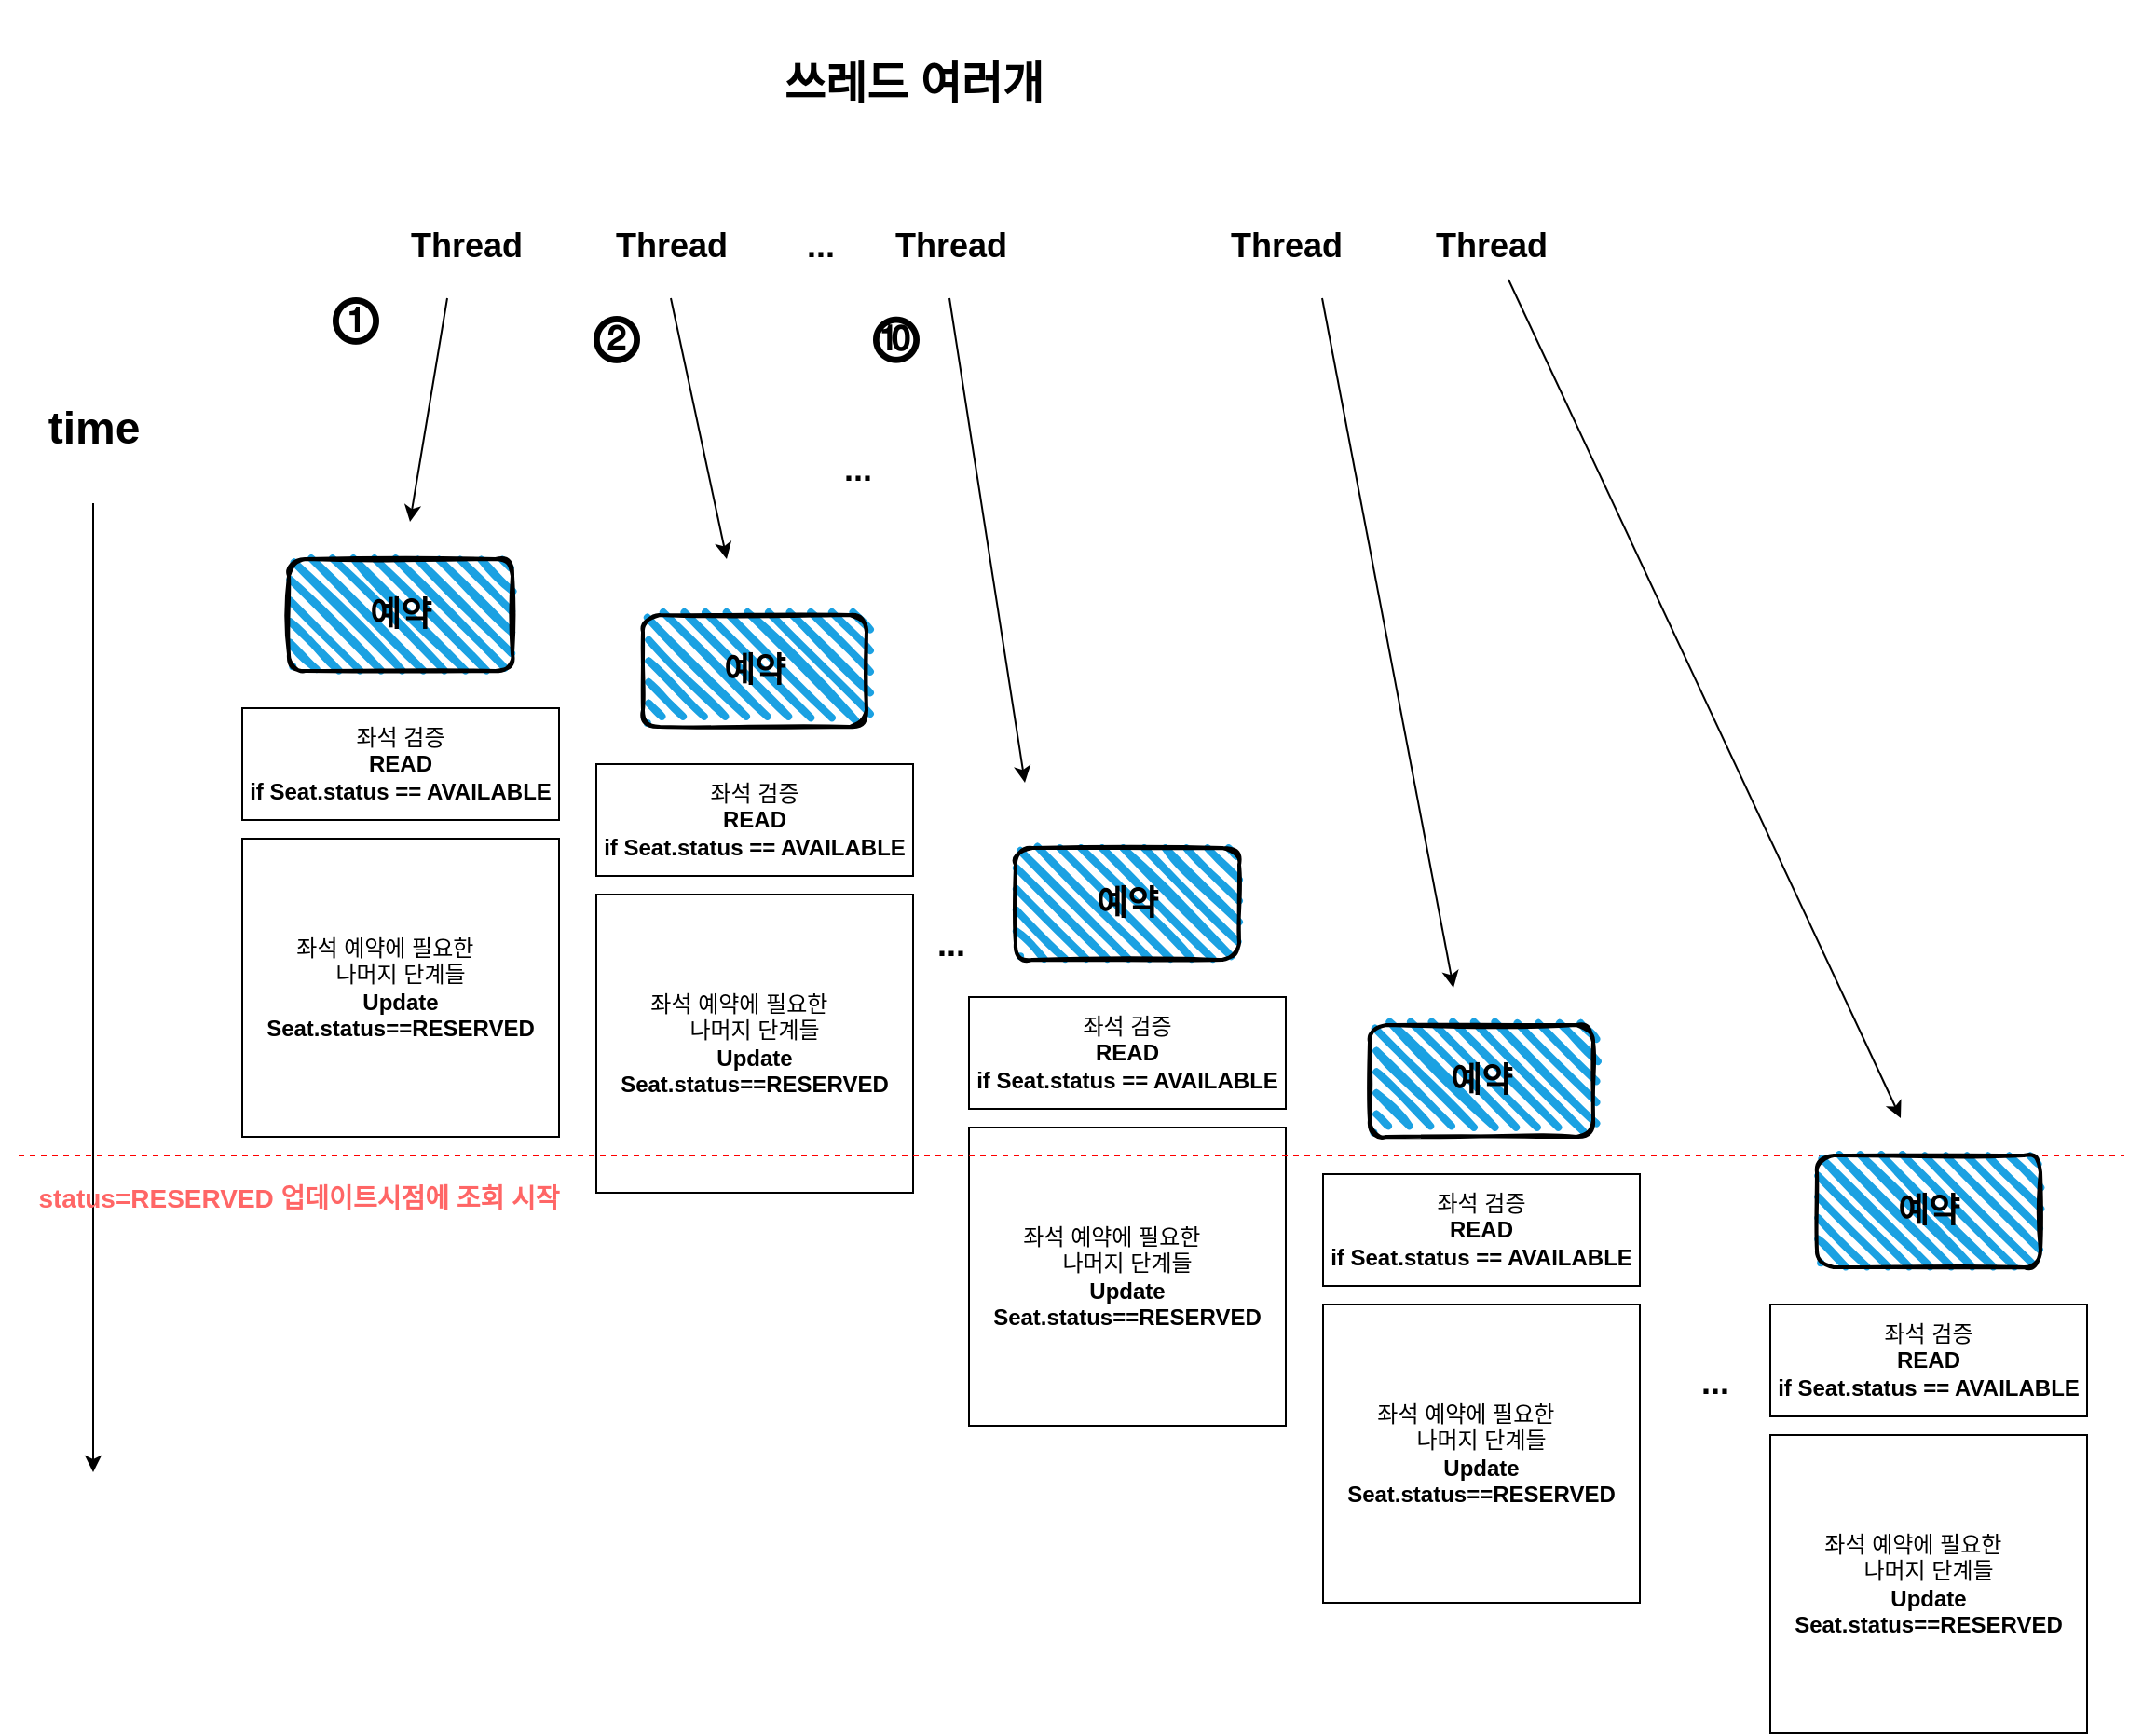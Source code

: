 <mxfile version="24.3.0" type="device">
  <diagram name="페이지-1" id="CLmB6OIrarcrola9oYju">
    <mxGraphModel dx="1306" dy="1097" grid="1" gridSize="10" guides="1" tooltips="1" connect="1" arrows="1" fold="1" page="1" pageScale="1" pageWidth="827" pageHeight="1169" math="0" shadow="0">
      <root>
        <mxCell id="0" />
        <mxCell id="1" parent="0" />
        <mxCell id="Tt1ge6A5vVKbFw_rHFms-16" value="쓰레드 여러개" style="text;strokeColor=none;fillColor=none;html=1;fontSize=24;fontStyle=1;verticalAlign=middle;align=center;" vertex="1" parent="1">
          <mxGeometry x="430" y="110" width="180" height="90" as="geometry" />
        </mxCell>
        <mxCell id="Tt1ge6A5vVKbFw_rHFms-17" value="&lt;font style=&quot;font-size: 18px;&quot;&gt;Thread&lt;/font&gt;" style="text;strokeColor=none;fillColor=none;html=1;fontSize=24;fontStyle=1;verticalAlign=middle;align=center;" vertex="1" parent="1">
          <mxGeometry x="230" y="220" width="100" height="40" as="geometry" />
        </mxCell>
        <mxCell id="Tt1ge6A5vVKbFw_rHFms-18" value="&lt;font style=&quot;font-size: 18px;&quot;&gt;Thread&lt;/font&gt;" style="text;strokeColor=none;fillColor=none;html=1;fontSize=24;fontStyle=1;verticalAlign=middle;align=center;" vertex="1" parent="1">
          <mxGeometry x="340" y="220" width="100" height="40" as="geometry" />
        </mxCell>
        <mxCell id="Tt1ge6A5vVKbFw_rHFms-19" value="&lt;font style=&quot;font-size: 18px;&quot;&gt;Thread&lt;/font&gt;" style="text;strokeColor=none;fillColor=none;html=1;fontSize=24;fontStyle=1;verticalAlign=middle;align=center;" vertex="1" parent="1">
          <mxGeometry x="490" y="220" width="100" height="40" as="geometry" />
        </mxCell>
        <mxCell id="Tt1ge6A5vVKbFw_rHFms-20" value="&lt;font style=&quot;font-size: 18px;&quot;&gt;...&lt;/font&gt;" style="text;strokeColor=none;fillColor=none;html=1;fontSize=24;fontStyle=1;verticalAlign=middle;align=center;" vertex="1" parent="1">
          <mxGeometry x="420" y="220" width="100" height="40" as="geometry" />
        </mxCell>
        <mxCell id="Tt1ge6A5vVKbFw_rHFms-21" value="&lt;font style=&quot;font-size: 18px;&quot;&gt;Thread&lt;/font&gt;" style="text;strokeColor=none;fillColor=none;html=1;fontSize=24;fontStyle=1;verticalAlign=middle;align=center;" vertex="1" parent="1">
          <mxGeometry x="670" y="220" width="100" height="40" as="geometry" />
        </mxCell>
        <mxCell id="Tt1ge6A5vVKbFw_rHFms-22" value="&lt;font style=&quot;font-size: 18px;&quot;&gt;Thread&lt;/font&gt;" style="text;strokeColor=none;fillColor=none;html=1;fontSize=24;fontStyle=1;verticalAlign=middle;align=center;" vertex="1" parent="1">
          <mxGeometry x="780" y="220" width="100" height="40" as="geometry" />
        </mxCell>
        <mxCell id="Tt1ge6A5vVKbFw_rHFms-24" value="" style="endArrow=classic;html=1;rounded=0;" edge="1" parent="1">
          <mxGeometry width="50" height="50" relative="1" as="geometry">
            <mxPoint x="270" y="270" as="sourcePoint" />
            <mxPoint x="250" y="390" as="targetPoint" />
          </mxGeometry>
        </mxCell>
        <mxCell id="Tt1ge6A5vVKbFw_rHFms-25" value="" style="endArrow=classic;html=1;rounded=0;" edge="1" parent="1">
          <mxGeometry width="50" height="50" relative="1" as="geometry">
            <mxPoint x="390" y="270" as="sourcePoint" />
            <mxPoint x="420" y="410" as="targetPoint" />
          </mxGeometry>
        </mxCell>
        <mxCell id="Tt1ge6A5vVKbFw_rHFms-26" value="" style="endArrow=classic;html=1;rounded=0;" edge="1" parent="1">
          <mxGeometry width="50" height="50" relative="1" as="geometry">
            <mxPoint x="539.5" y="270" as="sourcePoint" />
            <mxPoint x="580" y="530" as="targetPoint" />
          </mxGeometry>
        </mxCell>
        <mxCell id="Tt1ge6A5vVKbFw_rHFms-27" value="⓵" style="text;strokeColor=none;fillColor=none;html=1;fontSize=24;fontStyle=1;verticalAlign=middle;align=center;" vertex="1" parent="1">
          <mxGeometry x="200" y="260" width="40" height="40" as="geometry" />
        </mxCell>
        <mxCell id="Tt1ge6A5vVKbFw_rHFms-28" value="⓶" style="text;strokeColor=none;fillColor=none;html=1;fontSize=24;fontStyle=1;verticalAlign=middle;align=center;" vertex="1" parent="1">
          <mxGeometry x="340" y="270" width="40" height="40" as="geometry" />
        </mxCell>
        <mxCell id="Tt1ge6A5vVKbFw_rHFms-29" value="⓾" style="text;strokeColor=none;fillColor=none;html=1;fontSize=24;fontStyle=1;verticalAlign=middle;align=center;" vertex="1" parent="1">
          <mxGeometry x="490" y="270" width="40" height="40" as="geometry" />
        </mxCell>
        <mxCell id="Tt1ge6A5vVKbFw_rHFms-34" value="&lt;font style=&quot;font-size: 18px;&quot;&gt;...&lt;/font&gt;" style="text;strokeColor=none;fillColor=none;html=1;fontSize=24;fontStyle=1;verticalAlign=middle;align=center;" vertex="1" parent="1">
          <mxGeometry x="420" y="565" width="100" height="40" as="geometry" />
        </mxCell>
        <mxCell id="Tt1ge6A5vVKbFw_rHFms-35" value="" style="group" vertex="1" connectable="0" parent="1">
          <mxGeometry x="160" y="410" width="170" height="310" as="geometry" />
        </mxCell>
        <mxCell id="Tt1ge6A5vVKbFw_rHFms-11" value="&lt;font style=&quot;font-size: 18px;&quot;&gt;&lt;b&gt;예약&lt;/b&gt;&lt;/font&gt;" style="rounded=1;whiteSpace=wrap;html=1;strokeWidth=2;fillWeight=4;hachureGap=8;hachureAngle=45;fillColor=#1ba1e2;sketch=1;" vertex="1" parent="Tt1ge6A5vVKbFw_rHFms-35">
          <mxGeometry x="25" width="120" height="60" as="geometry" />
        </mxCell>
        <mxCell id="Tt1ge6A5vVKbFw_rHFms-30" value="" style="group" vertex="1" connectable="0" parent="Tt1ge6A5vVKbFw_rHFms-35">
          <mxGeometry y="80" width="170" height="230" as="geometry" />
        </mxCell>
        <mxCell id="Tt1ge6A5vVKbFw_rHFms-31" value="좌석 검증&lt;div&gt;&lt;b&gt;READ&lt;/b&gt;&lt;/div&gt;&lt;div&gt;&lt;b&gt;if Seat.status == AVAILABLE&lt;/b&gt;&lt;/div&gt;" style="rounded=0;whiteSpace=wrap;html=1;" vertex="1" parent="Tt1ge6A5vVKbFw_rHFms-30">
          <mxGeometry width="170" height="60" as="geometry" />
        </mxCell>
        <mxCell id="Tt1ge6A5vVKbFw_rHFms-32" value="좌석 예약에 필요한&amp;nbsp; &amp;nbsp; &amp;nbsp;&lt;div&gt;나머지 단계들&lt;div&gt;&lt;b&gt;Update&lt;/b&gt;&lt;/div&gt;&lt;div&gt;&lt;b&gt;Seat.status==RESERVED&lt;/b&gt;&lt;/div&gt;&lt;/div&gt;" style="rounded=0;whiteSpace=wrap;html=1;" vertex="1" parent="Tt1ge6A5vVKbFw_rHFms-30">
          <mxGeometry y="70" width="170" height="160" as="geometry" />
        </mxCell>
        <mxCell id="Tt1ge6A5vVKbFw_rHFms-36" value="" style="endArrow=classic;html=1;rounded=0;" edge="1" parent="1">
          <mxGeometry width="50" height="50" relative="1" as="geometry">
            <mxPoint x="80" y="380" as="sourcePoint" />
            <mxPoint x="80" y="900" as="targetPoint" />
          </mxGeometry>
        </mxCell>
        <mxCell id="Tt1ge6A5vVKbFw_rHFms-38" value="time" style="text;strokeColor=none;fillColor=none;html=1;fontSize=24;fontStyle=1;verticalAlign=middle;align=center;" vertex="1" parent="1">
          <mxGeometry x="30" y="320" width="100" height="40" as="geometry" />
        </mxCell>
        <mxCell id="Tt1ge6A5vVKbFw_rHFms-40" value="&lt;font color=&quot;#ff6666&quot; style=&quot;font-size: 14px;&quot;&gt;status=RESERVED 업데이트시점에 조회 시작&lt;/font&gt;" style="text;strokeColor=none;fillColor=none;html=1;fontSize=24;fontStyle=1;verticalAlign=middle;align=center;" vertex="1" parent="1">
          <mxGeometry x="140" y="730" width="100" height="40" as="geometry" />
        </mxCell>
        <mxCell id="Tt1ge6A5vVKbFw_rHFms-43" value="" style="group" vertex="1" connectable="0" parent="1">
          <mxGeometry x="350" y="440" width="170" height="310" as="geometry" />
        </mxCell>
        <mxCell id="Tt1ge6A5vVKbFw_rHFms-44" value="&lt;font style=&quot;font-size: 18px;&quot;&gt;&lt;b&gt;예약&lt;/b&gt;&lt;/font&gt;" style="rounded=1;whiteSpace=wrap;html=1;strokeWidth=2;fillWeight=4;hachureGap=8;hachureAngle=45;fillColor=#1ba1e2;sketch=1;" vertex="1" parent="Tt1ge6A5vVKbFw_rHFms-43">
          <mxGeometry x="25" width="120" height="60" as="geometry" />
        </mxCell>
        <mxCell id="Tt1ge6A5vVKbFw_rHFms-45" value="" style="group" vertex="1" connectable="0" parent="Tt1ge6A5vVKbFw_rHFms-43">
          <mxGeometry y="80" width="170" height="230" as="geometry" />
        </mxCell>
        <mxCell id="Tt1ge6A5vVKbFw_rHFms-46" value="좌석 검증&lt;div&gt;&lt;b&gt;READ&lt;/b&gt;&lt;/div&gt;&lt;div&gt;&lt;b&gt;if Seat.status == AVAILABLE&lt;/b&gt;&lt;/div&gt;" style="rounded=0;whiteSpace=wrap;html=1;" vertex="1" parent="Tt1ge6A5vVKbFw_rHFms-45">
          <mxGeometry width="170" height="60" as="geometry" />
        </mxCell>
        <mxCell id="Tt1ge6A5vVKbFw_rHFms-47" value="좌석 예약에 필요한&amp;nbsp; &amp;nbsp; &amp;nbsp;&lt;div&gt;나머지 단계들&lt;div&gt;&lt;b&gt;Update&lt;/b&gt;&lt;/div&gt;&lt;div&gt;&lt;b&gt;Seat.status==RESERVED&lt;/b&gt;&lt;/div&gt;&lt;/div&gt;" style="rounded=0;whiteSpace=wrap;html=1;" vertex="1" parent="Tt1ge6A5vVKbFw_rHFms-45">
          <mxGeometry y="70" width="170" height="160" as="geometry" />
        </mxCell>
        <mxCell id="Tt1ge6A5vVKbFw_rHFms-48" value="" style="group" vertex="1" connectable="0" parent="1">
          <mxGeometry x="550" y="565" width="170" height="310" as="geometry" />
        </mxCell>
        <mxCell id="Tt1ge6A5vVKbFw_rHFms-49" value="&lt;font style=&quot;font-size: 18px;&quot;&gt;&lt;b&gt;예약&lt;/b&gt;&lt;/font&gt;" style="rounded=1;whiteSpace=wrap;html=1;strokeWidth=2;fillWeight=4;hachureGap=8;hachureAngle=45;fillColor=#1ba1e2;sketch=1;" vertex="1" parent="Tt1ge6A5vVKbFw_rHFms-48">
          <mxGeometry x="25" width="120" height="60" as="geometry" />
        </mxCell>
        <mxCell id="Tt1ge6A5vVKbFw_rHFms-50" value="" style="group" vertex="1" connectable="0" parent="Tt1ge6A5vVKbFw_rHFms-48">
          <mxGeometry y="80" width="170" height="230" as="geometry" />
        </mxCell>
        <mxCell id="Tt1ge6A5vVKbFw_rHFms-51" value="좌석 검증&lt;div&gt;&lt;b&gt;READ&lt;/b&gt;&lt;/div&gt;&lt;div&gt;&lt;b&gt;if Seat.status == AVAILABLE&lt;/b&gt;&lt;/div&gt;" style="rounded=0;whiteSpace=wrap;html=1;" vertex="1" parent="Tt1ge6A5vVKbFw_rHFms-50">
          <mxGeometry width="170" height="60" as="geometry" />
        </mxCell>
        <mxCell id="Tt1ge6A5vVKbFw_rHFms-52" value="좌석 예약에 필요한&amp;nbsp; &amp;nbsp; &amp;nbsp;&lt;div&gt;나머지 단계들&lt;div&gt;&lt;b&gt;Update&lt;/b&gt;&lt;/div&gt;&lt;div&gt;&lt;b&gt;Seat.status==RESERVED&lt;/b&gt;&lt;/div&gt;&lt;/div&gt;" style="rounded=0;whiteSpace=wrap;html=1;" vertex="1" parent="Tt1ge6A5vVKbFw_rHFms-50">
          <mxGeometry y="70" width="170" height="160" as="geometry" />
        </mxCell>
        <mxCell id="Tt1ge6A5vVKbFw_rHFms-39" value="" style="endArrow=none;dashed=1;html=1;rounded=0;strokeColor=#FF0000;" edge="1" parent="1">
          <mxGeometry width="50" height="50" relative="1" as="geometry">
            <mxPoint x="40" y="730" as="sourcePoint" />
            <mxPoint x="1170" y="730" as="targetPoint" />
          </mxGeometry>
        </mxCell>
        <mxCell id="Tt1ge6A5vVKbFw_rHFms-53" value="" style="group" vertex="1" connectable="0" parent="1">
          <mxGeometry x="740" y="660" width="170" height="310" as="geometry" />
        </mxCell>
        <mxCell id="Tt1ge6A5vVKbFw_rHFms-54" value="&lt;font style=&quot;font-size: 18px;&quot;&gt;&lt;b&gt;예약&lt;/b&gt;&lt;/font&gt;" style="rounded=1;whiteSpace=wrap;html=1;strokeWidth=2;fillWeight=4;hachureGap=8;hachureAngle=45;fillColor=#1ba1e2;sketch=1;" vertex="1" parent="Tt1ge6A5vVKbFw_rHFms-53">
          <mxGeometry x="25" width="120" height="60" as="geometry" />
        </mxCell>
        <mxCell id="Tt1ge6A5vVKbFw_rHFms-55" value="" style="group" vertex="1" connectable="0" parent="Tt1ge6A5vVKbFw_rHFms-53">
          <mxGeometry y="80" width="170" height="230" as="geometry" />
        </mxCell>
        <mxCell id="Tt1ge6A5vVKbFw_rHFms-56" value="좌석 검증&lt;div&gt;&lt;b&gt;READ&lt;/b&gt;&lt;/div&gt;&lt;div&gt;&lt;b&gt;if Seat.status == AVAILABLE&lt;/b&gt;&lt;/div&gt;" style="rounded=0;whiteSpace=wrap;html=1;" vertex="1" parent="Tt1ge6A5vVKbFw_rHFms-55">
          <mxGeometry width="170" height="60" as="geometry" />
        </mxCell>
        <mxCell id="Tt1ge6A5vVKbFw_rHFms-57" value="좌석 예약에 필요한&amp;nbsp; &amp;nbsp; &amp;nbsp;&lt;div&gt;나머지 단계들&lt;div&gt;&lt;b&gt;Update&lt;/b&gt;&lt;/div&gt;&lt;div&gt;&lt;b&gt;Seat.status==RESERVED&lt;/b&gt;&lt;/div&gt;&lt;/div&gt;" style="rounded=0;whiteSpace=wrap;html=1;" vertex="1" parent="Tt1ge6A5vVKbFw_rHFms-55">
          <mxGeometry y="70" width="170" height="160" as="geometry" />
        </mxCell>
        <mxCell id="Tt1ge6A5vVKbFw_rHFms-58" value="" style="group" vertex="1" connectable="0" parent="1">
          <mxGeometry x="980" y="730" width="170" height="310" as="geometry" />
        </mxCell>
        <mxCell id="Tt1ge6A5vVKbFw_rHFms-59" value="&lt;font style=&quot;font-size: 18px;&quot;&gt;&lt;b&gt;예약&lt;/b&gt;&lt;/font&gt;" style="rounded=1;whiteSpace=wrap;html=1;strokeWidth=2;fillWeight=4;hachureGap=8;hachureAngle=45;fillColor=#1ba1e2;sketch=1;" vertex="1" parent="Tt1ge6A5vVKbFw_rHFms-58">
          <mxGeometry x="25" width="120" height="60" as="geometry" />
        </mxCell>
        <mxCell id="Tt1ge6A5vVKbFw_rHFms-60" value="" style="group" vertex="1" connectable="0" parent="Tt1ge6A5vVKbFw_rHFms-58">
          <mxGeometry y="80" width="170" height="230" as="geometry" />
        </mxCell>
        <mxCell id="Tt1ge6A5vVKbFw_rHFms-61" value="좌석 검증&lt;div&gt;&lt;b&gt;READ&lt;/b&gt;&lt;/div&gt;&lt;div&gt;&lt;b&gt;if Seat.status == AVAILABLE&lt;/b&gt;&lt;/div&gt;" style="rounded=0;whiteSpace=wrap;html=1;" vertex="1" parent="Tt1ge6A5vVKbFw_rHFms-60">
          <mxGeometry width="170" height="60" as="geometry" />
        </mxCell>
        <mxCell id="Tt1ge6A5vVKbFw_rHFms-62" value="좌석 예약에 필요한&amp;nbsp; &amp;nbsp; &amp;nbsp;&lt;div&gt;나머지 단계들&lt;div&gt;&lt;b&gt;Update&lt;/b&gt;&lt;/div&gt;&lt;div&gt;&lt;b&gt;Seat.status==RESERVED&lt;/b&gt;&lt;/div&gt;&lt;/div&gt;" style="rounded=0;whiteSpace=wrap;html=1;" vertex="1" parent="Tt1ge6A5vVKbFw_rHFms-60">
          <mxGeometry y="70" width="170" height="160" as="geometry" />
        </mxCell>
        <mxCell id="Tt1ge6A5vVKbFw_rHFms-63" value="&lt;font style=&quot;font-size: 18px;&quot;&gt;...&lt;/font&gt;" style="text;strokeColor=none;fillColor=none;html=1;fontSize=24;fontStyle=1;verticalAlign=middle;align=center;" vertex="1" parent="1">
          <mxGeometry x="440" y="340" width="100" height="40" as="geometry" />
        </mxCell>
        <mxCell id="Tt1ge6A5vVKbFw_rHFms-64" value="&lt;font style=&quot;font-size: 18px;&quot;&gt;...&lt;/font&gt;" style="text;strokeColor=none;fillColor=none;html=1;fontSize=24;fontStyle=1;verticalAlign=middle;align=center;" vertex="1" parent="1">
          <mxGeometry x="490" y="600" width="100" height="30" as="geometry" />
        </mxCell>
        <mxCell id="Tt1ge6A5vVKbFw_rHFms-65" value="&lt;font style=&quot;font-size: 18px;&quot;&gt;...&lt;/font&gt;" style="text;strokeColor=none;fillColor=none;html=1;fontSize=24;fontStyle=1;verticalAlign=middle;align=center;" vertex="1" parent="1">
          <mxGeometry x="900" y="830" width="100" height="40" as="geometry" />
        </mxCell>
        <mxCell id="Tt1ge6A5vVKbFw_rHFms-66" value="" style="endArrow=classic;html=1;rounded=0;" edge="1" parent="1">
          <mxGeometry width="50" height="50" relative="1" as="geometry">
            <mxPoint x="739.5" y="270" as="sourcePoint" />
            <mxPoint x="810" y="640" as="targetPoint" />
          </mxGeometry>
        </mxCell>
        <mxCell id="Tt1ge6A5vVKbFw_rHFms-67" value="" style="endArrow=classic;html=1;rounded=0;" edge="1" parent="1">
          <mxGeometry width="50" height="50" relative="1" as="geometry">
            <mxPoint x="839.5" y="260" as="sourcePoint" />
            <mxPoint x="1050" y="710" as="targetPoint" />
          </mxGeometry>
        </mxCell>
      </root>
    </mxGraphModel>
  </diagram>
</mxfile>

